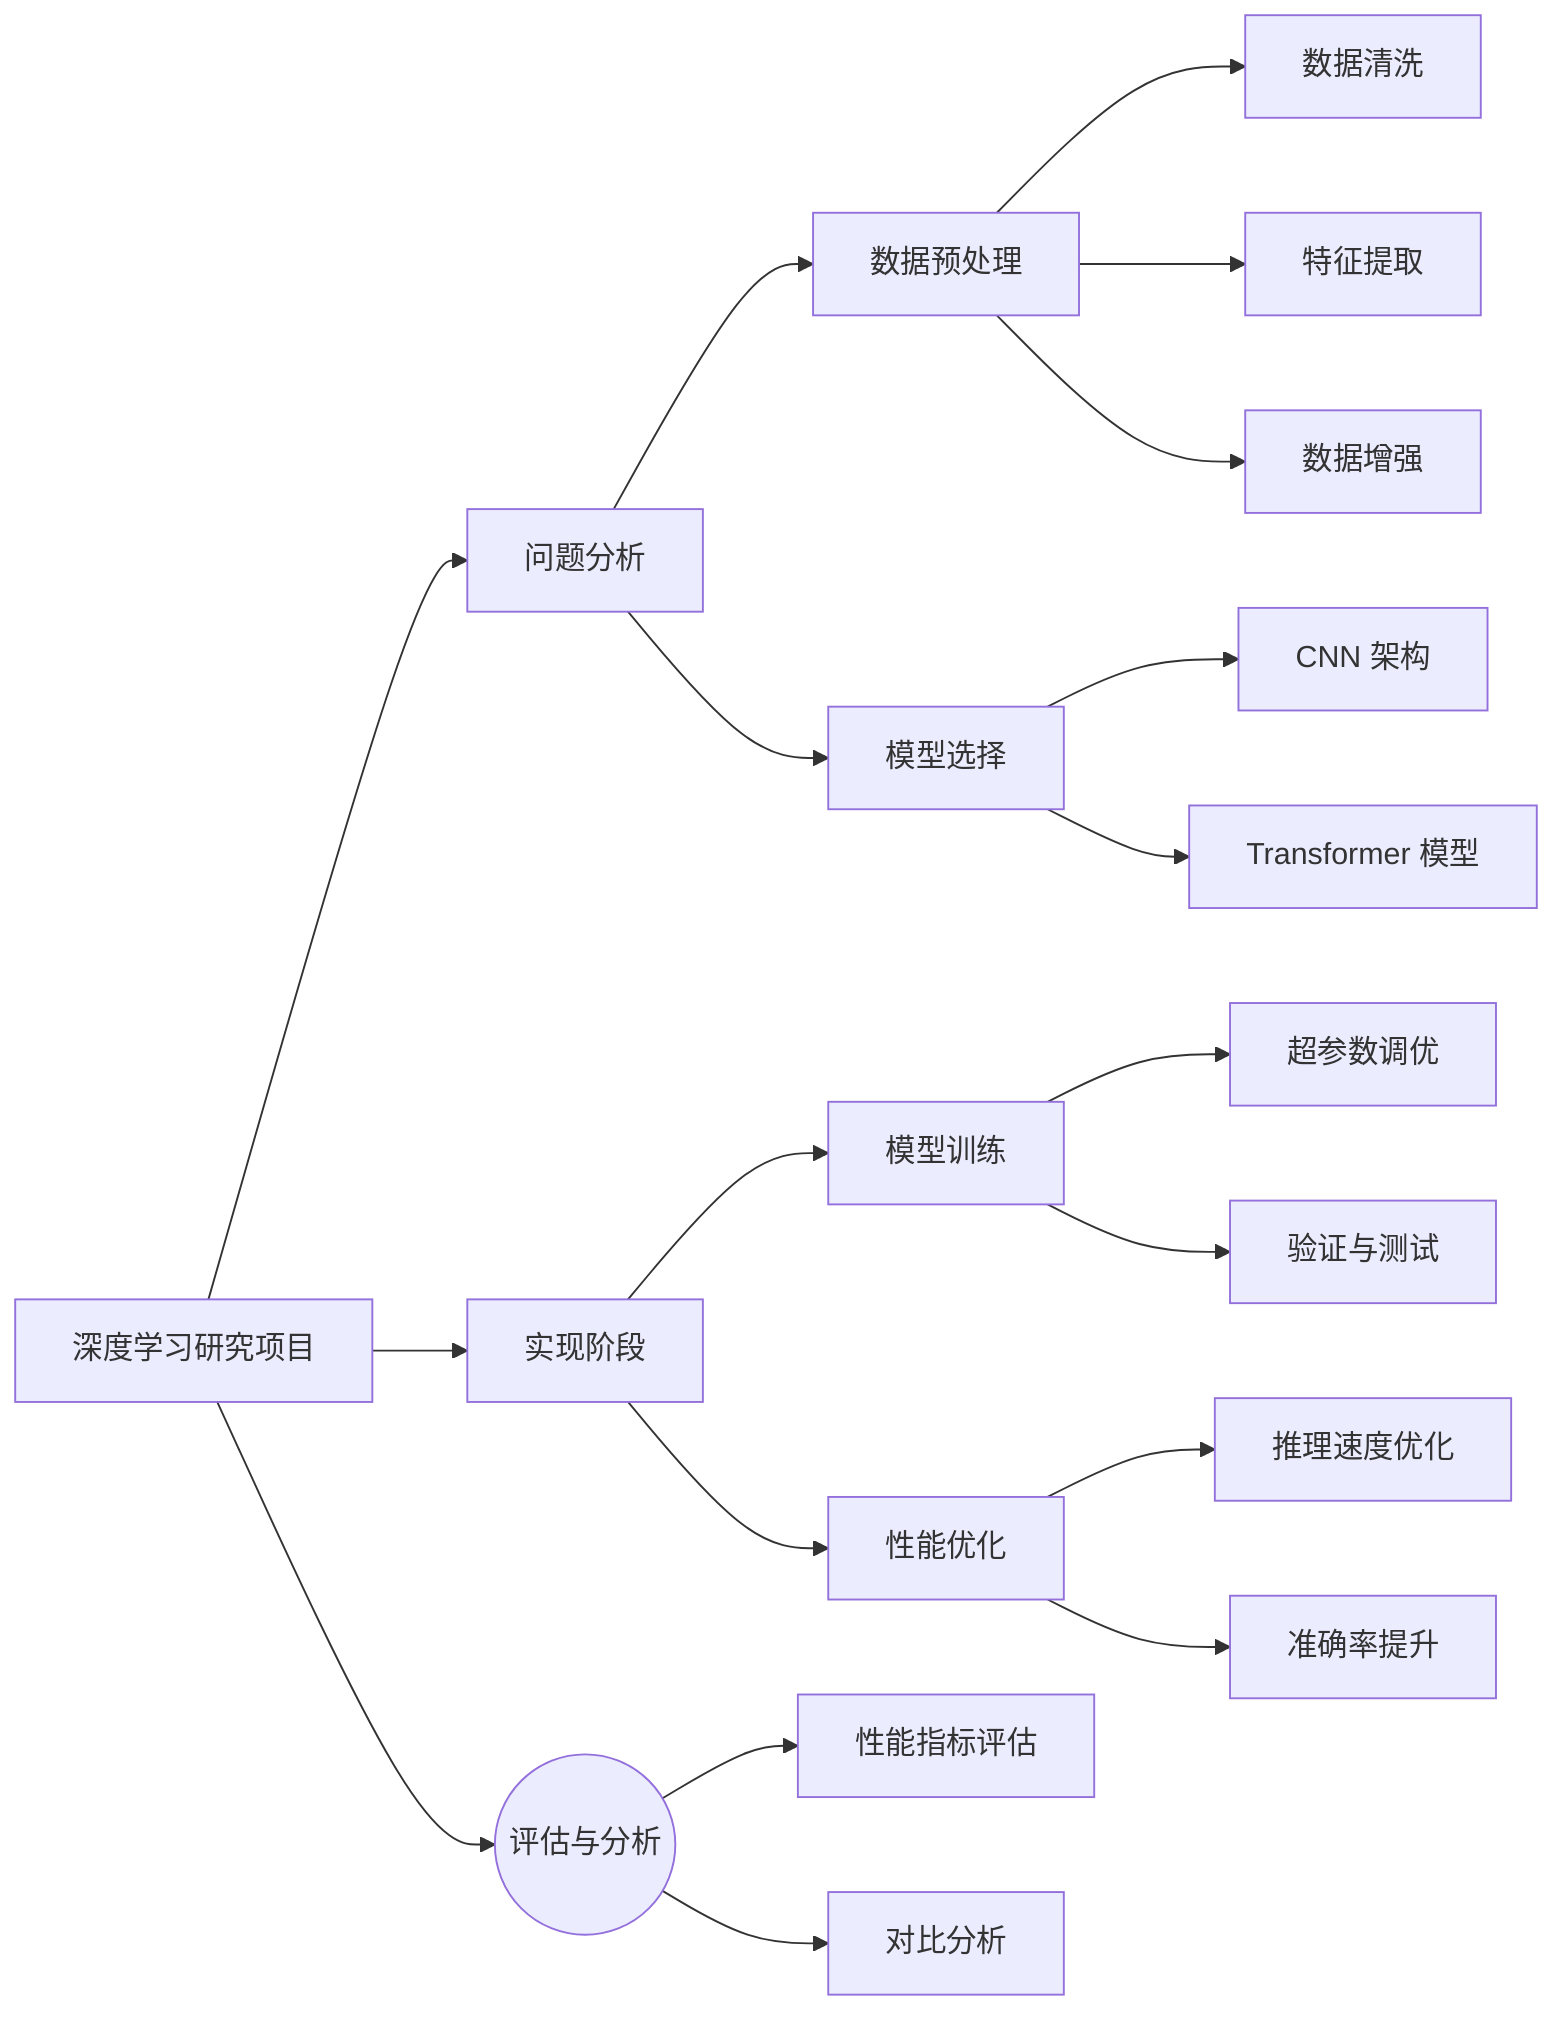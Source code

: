 graph LR
research_goal[深度学习研究项目]
problem_analysis[问题分析]
data_preprocessing[数据预处理]
data_cleaning[数据清洗]
feature_extraction[特征提取]
data_augmentation[数据增强]
model_selection[模型选择]
cnn_model[CNN 架构]
transformer[Transformer 模型]
implementation[实现阶段]
training[模型训练]
hyperparameter[超参数调优]
validation[验证与测试]
optimization[性能优化]
speed_opt[推理速度优化]
accuracy_opt[准确率提升]
evaluation((评估与分析))
metrics[性能指标评估]
comparison[对比分析]
research_goal --> problem_analysis
problem_analysis --> data_preprocessing
data_preprocessing --> data_cleaning
data_preprocessing --> feature_extraction
data_preprocessing --> data_augmentation
problem_analysis --> model_selection
model_selection --> cnn_model
model_selection --> transformer
research_goal --> implementation
implementation --> training
training --> hyperparameter
training --> validation
implementation --> optimization
optimization --> speed_opt
optimization --> accuracy_opt
research_goal --> evaluation
evaluation --> metrics
evaluation --> comparison